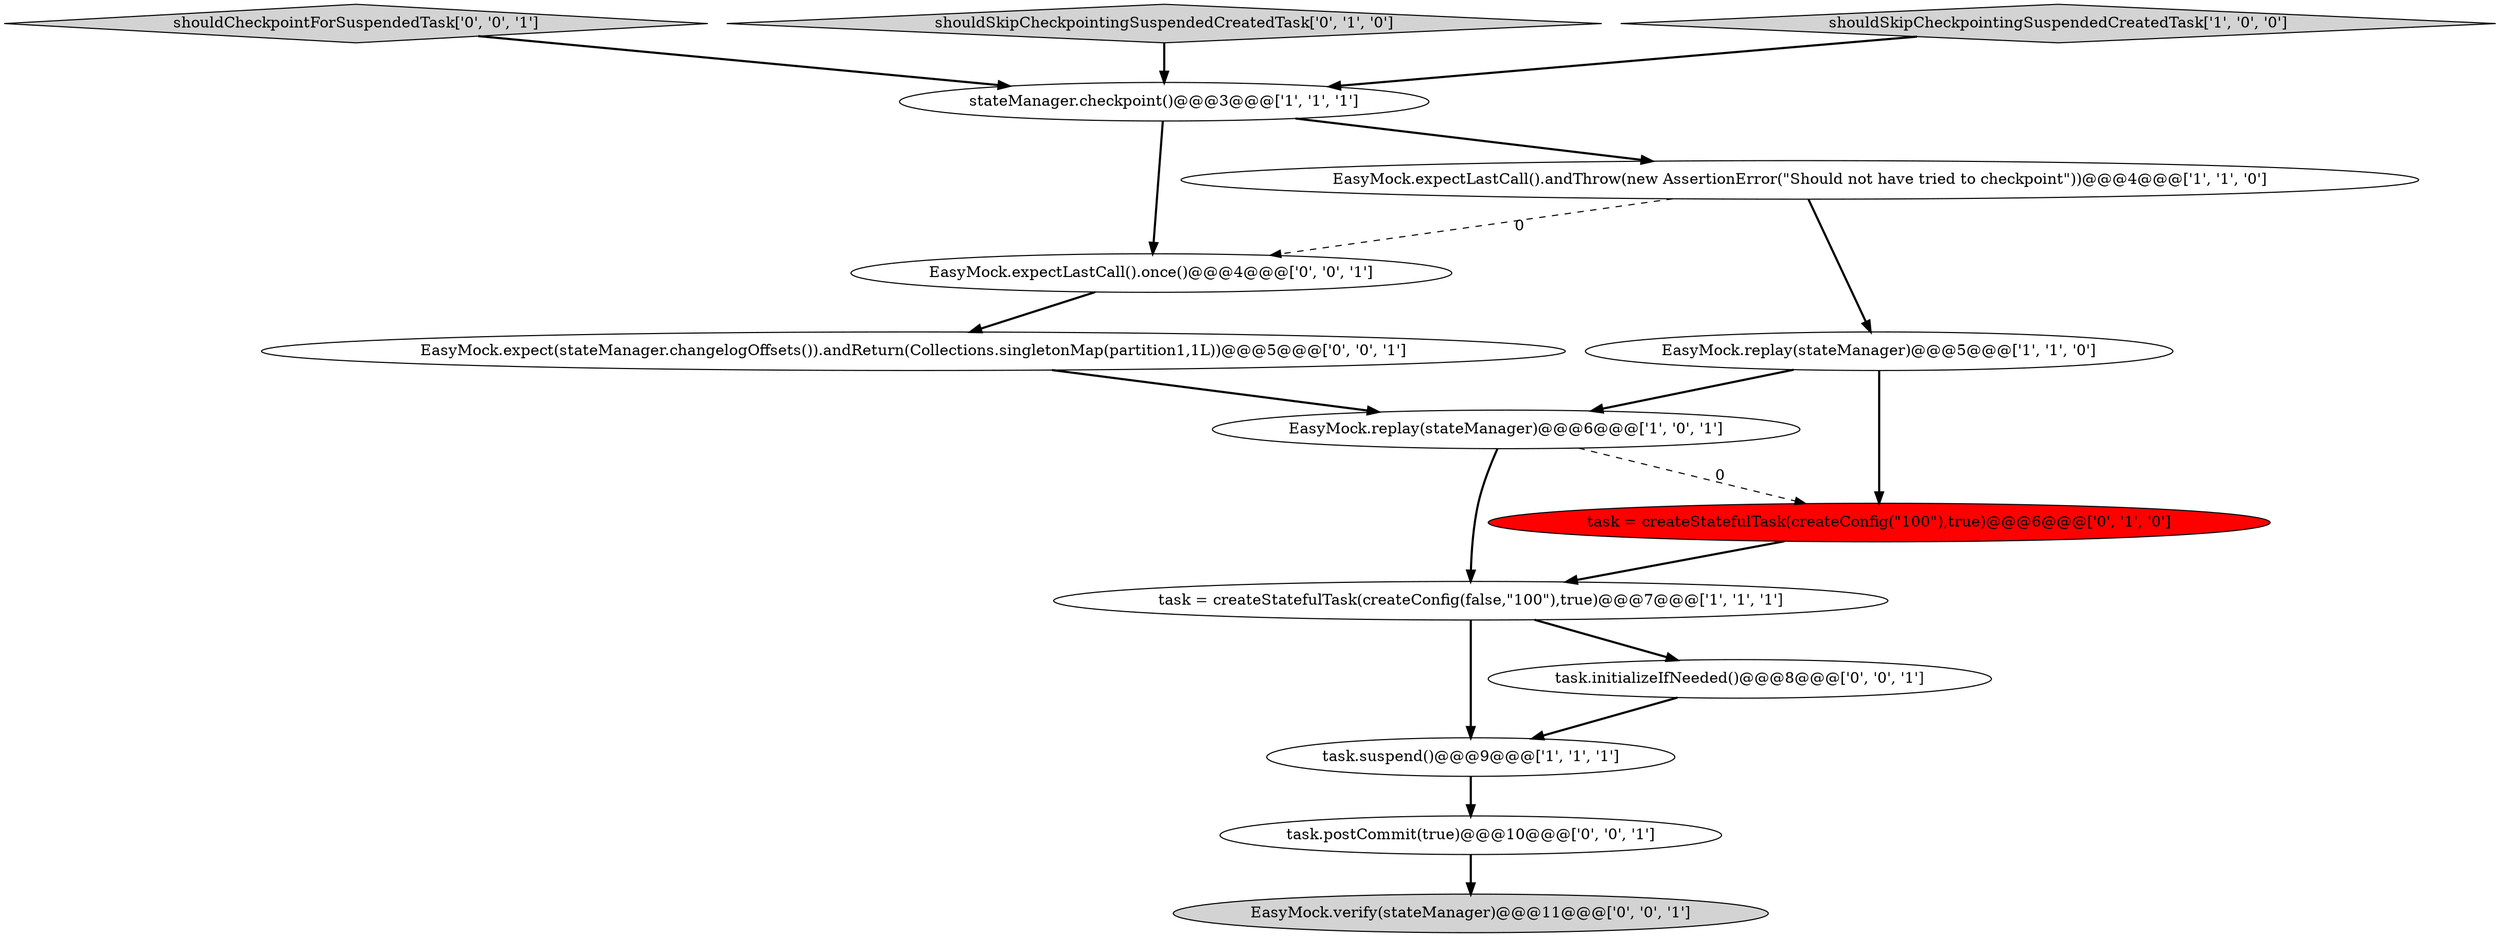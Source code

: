 digraph {
10 [style = filled, label = "shouldCheckpointForSuspendedTask['0', '0', '1']", fillcolor = lightgray, shape = diamond image = "AAA0AAABBB3BBB"];
4 [style = filled, label = "EasyMock.replay(stateManager)@@@6@@@['1', '0', '1']", fillcolor = white, shape = ellipse image = "AAA0AAABBB1BBB"];
7 [style = filled, label = "shouldSkipCheckpointingSuspendedCreatedTask['0', '1', '0']", fillcolor = lightgray, shape = diamond image = "AAA0AAABBB2BBB"];
11 [style = filled, label = "EasyMock.expect(stateManager.changelogOffsets()).andReturn(Collections.singletonMap(partition1,1L))@@@5@@@['0', '0', '1']", fillcolor = white, shape = ellipse image = "AAA0AAABBB3BBB"];
14 [style = filled, label = "EasyMock.expectLastCall().once()@@@4@@@['0', '0', '1']", fillcolor = white, shape = ellipse image = "AAA0AAABBB3BBB"];
2 [style = filled, label = "task = createStatefulTask(createConfig(false,\"100\"),true)@@@7@@@['1', '1', '1']", fillcolor = white, shape = ellipse image = "AAA0AAABBB1BBB"];
13 [style = filled, label = "EasyMock.verify(stateManager)@@@11@@@['0', '0', '1']", fillcolor = lightgray, shape = ellipse image = "AAA0AAABBB3BBB"];
8 [style = filled, label = "task = createStatefulTask(createConfig(\"100\"),true)@@@6@@@['0', '1', '0']", fillcolor = red, shape = ellipse image = "AAA1AAABBB2BBB"];
6 [style = filled, label = "EasyMock.replay(stateManager)@@@5@@@['1', '1', '0']", fillcolor = white, shape = ellipse image = "AAA0AAABBB1BBB"];
5 [style = filled, label = "shouldSkipCheckpointingSuspendedCreatedTask['1', '0', '0']", fillcolor = lightgray, shape = diamond image = "AAA0AAABBB1BBB"];
12 [style = filled, label = "task.postCommit(true)@@@10@@@['0', '0', '1']", fillcolor = white, shape = ellipse image = "AAA0AAABBB3BBB"];
1 [style = filled, label = "task.suspend()@@@9@@@['1', '1', '1']", fillcolor = white, shape = ellipse image = "AAA0AAABBB1BBB"];
9 [style = filled, label = "task.initializeIfNeeded()@@@8@@@['0', '0', '1']", fillcolor = white, shape = ellipse image = "AAA0AAABBB3BBB"];
3 [style = filled, label = "stateManager.checkpoint()@@@3@@@['1', '1', '1']", fillcolor = white, shape = ellipse image = "AAA0AAABBB1BBB"];
0 [style = filled, label = "EasyMock.expectLastCall().andThrow(new AssertionError(\"Should not have tried to checkpoint\"))@@@4@@@['1', '1', '0']", fillcolor = white, shape = ellipse image = "AAA0AAABBB1BBB"];
5->3 [style = bold, label=""];
0->14 [style = dashed, label="0"];
12->13 [style = bold, label=""];
6->4 [style = bold, label=""];
11->4 [style = bold, label=""];
10->3 [style = bold, label=""];
4->2 [style = bold, label=""];
2->9 [style = bold, label=""];
4->8 [style = dashed, label="0"];
9->1 [style = bold, label=""];
8->2 [style = bold, label=""];
0->6 [style = bold, label=""];
14->11 [style = bold, label=""];
2->1 [style = bold, label=""];
7->3 [style = bold, label=""];
3->0 [style = bold, label=""];
6->8 [style = bold, label=""];
3->14 [style = bold, label=""];
1->12 [style = bold, label=""];
}

